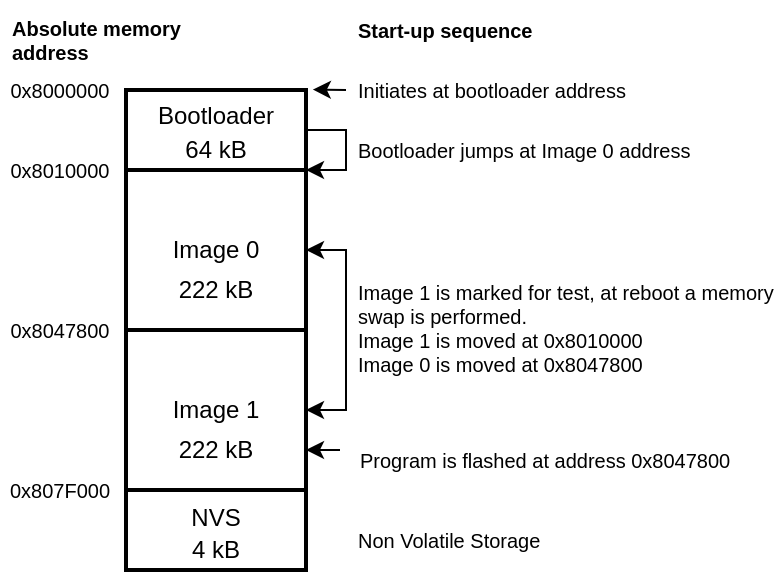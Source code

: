 <mxfile version="24.2.1" type="device">
  <diagram name="Page-1" id="RuAQtbNqCfSwzMXXSnDz">
    <mxGraphModel dx="649" dy="365" grid="1" gridSize="10" guides="1" tooltips="1" connect="1" arrows="1" fold="1" page="1" pageScale="1" pageWidth="827" pageHeight="1169" math="0" shadow="0">
      <root>
        <mxCell id="0" />
        <mxCell id="1" parent="0" />
        <mxCell id="QR6tN2PlZgDvppWImNZz-1" value="Bootloader&#xa;" style="whiteSpace=wrap;strokeWidth=2;" vertex="1" parent="1">
          <mxGeometry x="250" y="320" width="90" height="40" as="geometry" />
        </mxCell>
        <mxCell id="QR6tN2PlZgDvppWImNZz-3" value="Image 0" style="whiteSpace=wrap;strokeWidth=2;" vertex="1" parent="1">
          <mxGeometry x="250" y="360" width="90" height="80" as="geometry" />
        </mxCell>
        <mxCell id="QR6tN2PlZgDvppWImNZz-4" value="Image 1" style="whiteSpace=wrap;strokeWidth=2;" vertex="1" parent="1">
          <mxGeometry x="250" y="440" width="90" height="80" as="geometry" />
        </mxCell>
        <mxCell id="QR6tN2PlZgDvppWImNZz-5" value="NVS" style="whiteSpace=wrap;strokeWidth=2;verticalAlign=top;" vertex="1" parent="1">
          <mxGeometry x="250" y="520" width="90" height="40" as="geometry" />
        </mxCell>
        <mxCell id="QR6tN2PlZgDvppWImNZz-10" value="" style="endArrow=classic;html=1;rounded=0;exitX=1;exitY=0.5;exitDx=0;exitDy=0;entryX=1;entryY=0;entryDx=0;entryDy=0;" edge="1" parent="1" source="QR6tN2PlZgDvppWImNZz-1" target="QR6tN2PlZgDvppWImNZz-3">
          <mxGeometry width="50" height="50" relative="1" as="geometry">
            <mxPoint x="370" y="490" as="sourcePoint" />
            <mxPoint x="420" y="440" as="targetPoint" />
            <Array as="points">
              <mxPoint x="360" y="340" />
              <mxPoint x="360" y="360" />
            </Array>
          </mxGeometry>
        </mxCell>
        <mxCell id="QR6tN2PlZgDvppWImNZz-11" value="" style="endArrow=classic;startArrow=classic;html=1;rounded=0;exitX=1;exitY=0.5;exitDx=0;exitDy=0;entryX=1;entryY=0.5;entryDx=0;entryDy=0;startFill=1;" edge="1" parent="1" source="QR6tN2PlZgDvppWImNZz-4" target="QR6tN2PlZgDvppWImNZz-3">
          <mxGeometry width="50" height="50" relative="1" as="geometry">
            <mxPoint x="340" y="490" as="sourcePoint" />
            <mxPoint x="340" y="410" as="targetPoint" />
            <Array as="points">
              <mxPoint x="360" y="480" />
              <mxPoint x="360" y="450" />
              <mxPoint x="360" y="400" />
            </Array>
          </mxGeometry>
        </mxCell>
        <mxCell id="QR6tN2PlZgDvppWImNZz-12" value="0x8000000" style="text;html=1;align=center;verticalAlign=middle;whiteSpace=wrap;rounded=0;fontSize=10;" vertex="1" parent="1">
          <mxGeometry x="187" y="310" width="60" height="20" as="geometry" />
        </mxCell>
        <mxCell id="QR6tN2PlZgDvppWImNZz-13" value="0x8010000" style="text;html=1;align=center;verticalAlign=middle;whiteSpace=wrap;rounded=0;fontSize=10;" vertex="1" parent="1">
          <mxGeometry x="187" y="350" width="60" height="20" as="geometry" />
        </mxCell>
        <mxCell id="QR6tN2PlZgDvppWImNZz-14" value="0x8047800" style="text;html=1;align=center;verticalAlign=middle;whiteSpace=wrap;rounded=0;fontSize=10;" vertex="1" parent="1">
          <mxGeometry x="187" y="430" width="60" height="20" as="geometry" />
        </mxCell>
        <mxCell id="QR6tN2PlZgDvppWImNZz-15" value="0x807F000" style="text;html=1;align=center;verticalAlign=middle;whiteSpace=wrap;rounded=0;fontSize=10;" vertex="1" parent="1">
          <mxGeometry x="187" y="510" width="60" height="20" as="geometry" />
        </mxCell>
        <mxCell id="QR6tN2PlZgDvppWImNZz-16" value="" style="endArrow=classic;html=1;rounded=0;entryX=1.038;entryY=-0.006;entryDx=0;entryDy=0;entryPerimeter=0;" edge="1" parent="1" target="QR6tN2PlZgDvppWImNZz-1">
          <mxGeometry width="50" height="50" relative="1" as="geometry">
            <mxPoint x="360" y="320" as="sourcePoint" />
            <mxPoint x="420" y="440" as="targetPoint" />
          </mxGeometry>
        </mxCell>
        <mxCell id="QR6tN2PlZgDvppWImNZz-17" value="Start-up sequence" style="text;html=1;align=left;verticalAlign=middle;whiteSpace=wrap;rounded=0;fontStyle=1;fontSize=10;" vertex="1" parent="1">
          <mxGeometry x="364" y="275" width="110" height="30" as="geometry" />
        </mxCell>
        <mxCell id="QR6tN2PlZgDvppWImNZz-18" value="&lt;div style=&quot;font-size: 10px;&quot; align=&quot;left&quot;&gt;Initiates at bootloader address&lt;/div&gt;" style="text;html=1;align=left;verticalAlign=middle;whiteSpace=wrap;rounded=0;fontSize=10;" vertex="1" parent="1">
          <mxGeometry x="364" y="305" width="170" height="30" as="geometry" />
        </mxCell>
        <mxCell id="QR6tN2PlZgDvppWImNZz-20" value="&lt;div style=&quot;font-size: 10px;&quot; align=&quot;left&quot;&gt;Bootloader jumps at Image 0 address&lt;/div&gt;" style="text;html=1;align=left;verticalAlign=middle;whiteSpace=wrap;rounded=0;fontSize=10;" vertex="1" parent="1">
          <mxGeometry x="364" y="335" width="210" height="30" as="geometry" />
        </mxCell>
        <mxCell id="QR6tN2PlZgDvppWImNZz-21" value="64 kB" style="text;html=1;align=center;verticalAlign=middle;whiteSpace=wrap;rounded=0;" vertex="1" parent="1">
          <mxGeometry x="265" y="340" width="60" height="20" as="geometry" />
        </mxCell>
        <mxCell id="QR6tN2PlZgDvppWImNZz-22" value="222 kB" style="text;html=1;align=center;verticalAlign=middle;whiteSpace=wrap;rounded=0;" vertex="1" parent="1">
          <mxGeometry x="265" y="410" width="60" height="20" as="geometry" />
        </mxCell>
        <mxCell id="QR6tN2PlZgDvppWImNZz-23" value="222 kB" style="text;html=1;align=center;verticalAlign=middle;whiteSpace=wrap;rounded=0;" vertex="1" parent="1">
          <mxGeometry x="265" y="490" width="60" height="20" as="geometry" />
        </mxCell>
        <mxCell id="QR6tN2PlZgDvppWImNZz-24" value="4 kB" style="text;html=1;align=center;verticalAlign=middle;whiteSpace=wrap;rounded=0;" vertex="1" parent="1">
          <mxGeometry x="265" y="540" width="60" height="20" as="geometry" />
        </mxCell>
        <mxCell id="QR6tN2PlZgDvppWImNZz-25" value="Absolute memory address" style="text;html=1;align=left;verticalAlign=middle;whiteSpace=wrap;rounded=0;fontStyle=1;fontSize=10;" vertex="1" parent="1">
          <mxGeometry x="191" y="280" width="100" height="30" as="geometry" />
        </mxCell>
        <mxCell id="QR6tN2PlZgDvppWImNZz-26" value="&lt;div style=&quot;font-size: 10px;&quot;&gt;Image 1 is marked for test, at reboot a memory swap is performed.&lt;/div&gt;&lt;div style=&quot;font-size: 10px;&quot;&gt;Image 1 is moved at 0x8010000&lt;/div&gt;&lt;div style=&quot;font-size: 10px;&quot;&gt;Image 0 is moved at 0x8047800&lt;br style=&quot;font-size: 10px;&quot;&gt;&lt;/div&gt;" style="text;html=1;align=left;verticalAlign=middle;whiteSpace=wrap;rounded=0;fontSize=10;" vertex="1" parent="1">
          <mxGeometry x="364" y="411" width="210" height="55" as="geometry" />
        </mxCell>
        <mxCell id="QR6tN2PlZgDvppWImNZz-28" value="" style="endArrow=classic;html=1;rounded=0;entryX=1.038;entryY=-0.006;entryDx=0;entryDy=0;entryPerimeter=0;" edge="1" parent="1">
          <mxGeometry width="50" height="50" relative="1" as="geometry">
            <mxPoint x="357" y="500" as="sourcePoint" />
            <mxPoint x="340" y="500" as="targetPoint" />
          </mxGeometry>
        </mxCell>
        <mxCell id="QR6tN2PlZgDvppWImNZz-29" value="&lt;div style=&quot;font-size: 10px;&quot; align=&quot;left&quot;&gt;Program is flashed at address 0x8047800&amp;nbsp; &lt;/div&gt;" style="text;html=1;align=left;verticalAlign=middle;whiteSpace=wrap;rounded=0;fontSize=10;" vertex="1" parent="1">
          <mxGeometry x="365" y="490" width="210" height="30" as="geometry" />
        </mxCell>
        <mxCell id="QR6tN2PlZgDvppWImNZz-31" value="&lt;div style=&quot;font-size: 10px;&quot; align=&quot;left&quot;&gt;Non Volatile Storage&lt;br style=&quot;font-size: 10px;&quot;&gt;&lt;/div&gt;" style="text;html=1;align=left;verticalAlign=middle;whiteSpace=wrap;rounded=0;fontSize=10;" vertex="1" parent="1">
          <mxGeometry x="364" y="530" width="210" height="30" as="geometry" />
        </mxCell>
      </root>
    </mxGraphModel>
  </diagram>
</mxfile>
